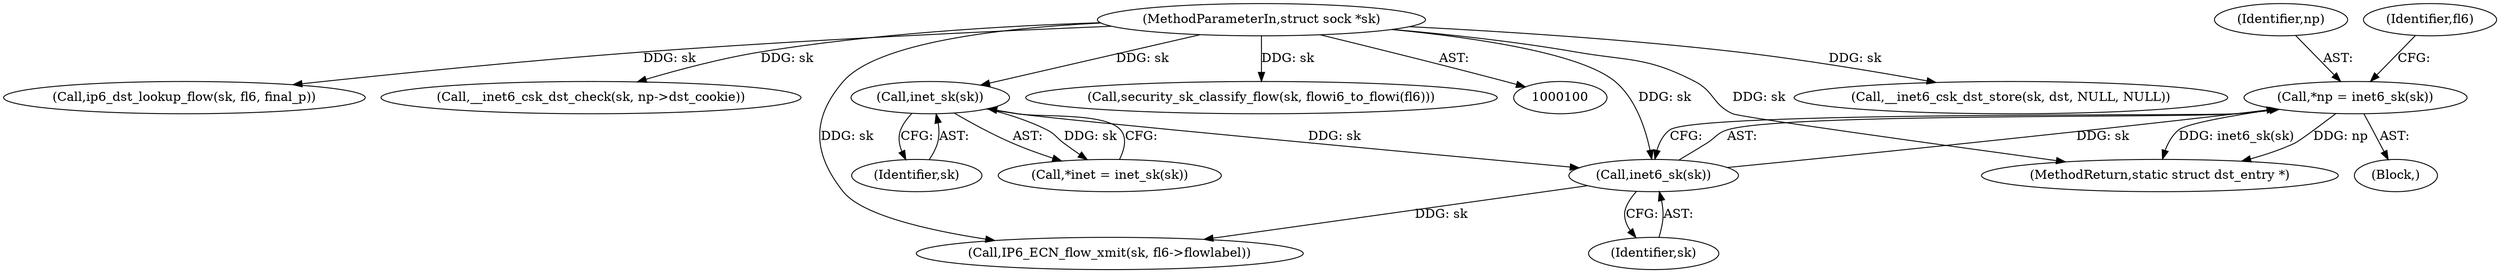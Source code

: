 digraph "0_linux_45f6fad84cc305103b28d73482b344d7f5b76f39_8@pointer" {
"1000110" [label="(Call,*np = inet6_sk(sk))"];
"1000112" [label="(Call,inet6_sk(sk))"];
"1000107" [label="(Call,inet_sk(sk))"];
"1000101" [label="(MethodParameterIn,struct sock *sk)"];
"1000108" [label="(Identifier,sk)"];
"1000221" [label="(Call,__inet6_csk_dst_store(sk, dst, NULL, NULL))"];
"1000151" [label="(Call,IP6_ECN_flow_xmit(sk, fl6->flowlabel))"];
"1000110" [label="(Call,*np = inet6_sk(sk))"];
"1000111" [label="(Identifier,np)"];
"1000113" [label="(Identifier,sk)"];
"1000213" [label="(Call,ip6_dst_lookup_flow(sk, fl6, final_p))"];
"1000202" [label="(Call,__inet6_csk_dst_check(sk, np->dst_cookie))"];
"1000107" [label="(Call,inet_sk(sk))"];
"1000101" [label="(MethodParameterIn,struct sock *sk)"];
"1000105" [label="(Call,*inet = inet_sk(sk))"];
"1000118" [label="(Identifier,fl6)"];
"1000112" [label="(Call,inet6_sk(sk))"];
"1000228" [label="(MethodReturn,static struct dst_entry *)"];
"1000103" [label="(Block,)"];
"1000184" [label="(Call,security_sk_classify_flow(sk, flowi6_to_flowi(fl6)))"];
"1000110" -> "1000103"  [label="AST: "];
"1000110" -> "1000112"  [label="CFG: "];
"1000111" -> "1000110"  [label="AST: "];
"1000112" -> "1000110"  [label="AST: "];
"1000118" -> "1000110"  [label="CFG: "];
"1000110" -> "1000228"  [label="DDG: inet6_sk(sk)"];
"1000110" -> "1000228"  [label="DDG: np"];
"1000112" -> "1000110"  [label="DDG: sk"];
"1000112" -> "1000113"  [label="CFG: "];
"1000113" -> "1000112"  [label="AST: "];
"1000107" -> "1000112"  [label="DDG: sk"];
"1000101" -> "1000112"  [label="DDG: sk"];
"1000112" -> "1000151"  [label="DDG: sk"];
"1000107" -> "1000105"  [label="AST: "];
"1000107" -> "1000108"  [label="CFG: "];
"1000108" -> "1000107"  [label="AST: "];
"1000105" -> "1000107"  [label="CFG: "];
"1000107" -> "1000105"  [label="DDG: sk"];
"1000101" -> "1000107"  [label="DDG: sk"];
"1000101" -> "1000100"  [label="AST: "];
"1000101" -> "1000228"  [label="DDG: sk"];
"1000101" -> "1000151"  [label="DDG: sk"];
"1000101" -> "1000184"  [label="DDG: sk"];
"1000101" -> "1000202"  [label="DDG: sk"];
"1000101" -> "1000213"  [label="DDG: sk"];
"1000101" -> "1000221"  [label="DDG: sk"];
}
